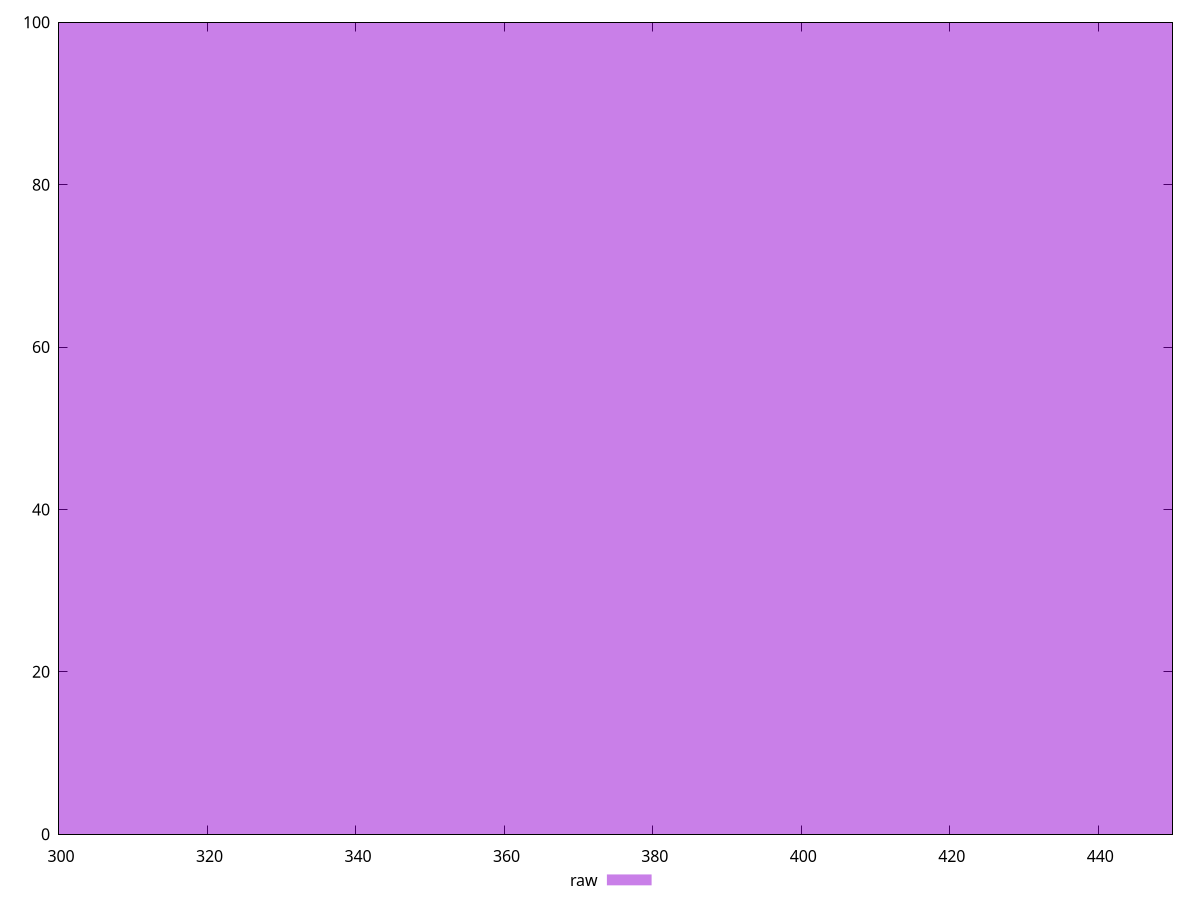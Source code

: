 reset

$raw <<EOF
362.26433038982134 100
EOF

set key outside below
set boxwidth 181.13216519491067
set xrange [300:450]
set yrange [0:100]
set trange [0:100]
set style fill transparent solid 0.5 noborder
set terminal svg size 640, 490 enhanced background rgb 'white'
set output "reports/report_00033_2021-03-01T14-23-16.841Z/unused-css-rules/samples/astro-cached/raw/histogram.svg"

plot $raw title "raw" with boxes

reset
